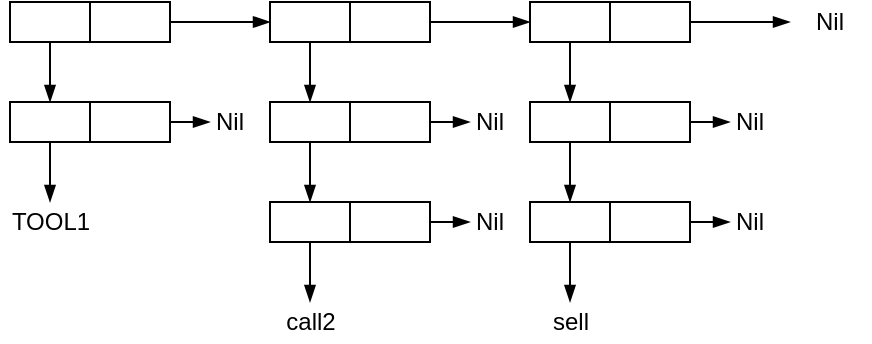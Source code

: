 <mxfile version="13.9.9" type="device"><diagram id="vVgejSHb8aWdrkX5DOxT" name="Страница 1"><mxGraphModel dx="793" dy="537" grid="1" gridSize="10" guides="1" tooltips="1" connect="1" arrows="1" fold="1" page="1" pageScale="1" pageWidth="827" pageHeight="1169" math="0" shadow="0"><root><mxCell id="0"/><mxCell id="1" parent="0"/><mxCell id="ctBNfygahTjbRZdx8UeW-1" value="" style="rounded=0;whiteSpace=wrap;html=1;" vertex="1" parent="1"><mxGeometry x="530" y="440" width="40" height="20" as="geometry"/></mxCell><mxCell id="uf1pgD1vwOxa0Cg9hHPr-1" value="" style="rounded=0;whiteSpace=wrap;html=1;" parent="1" vertex="1"><mxGeometry x="400" y="340" width="40" height="20" as="geometry"/></mxCell><mxCell id="uf1pgD1vwOxa0Cg9hHPr-2" value="" style="rounded=0;whiteSpace=wrap;html=1;" parent="1" vertex="1"><mxGeometry x="440" y="340" width="40" height="20" as="geometry"/></mxCell><mxCell id="uf1pgD1vwOxa0Cg9hHPr-3" value="" style="endArrow=blockThin;html=1;exitX=0.5;exitY=1;exitDx=0;exitDy=0;endFill=1;" parent="1" source="uf1pgD1vwOxa0Cg9hHPr-1" edge="1"><mxGeometry width="50" height="50" relative="1" as="geometry"><mxPoint x="450" y="410" as="sourcePoint"/><mxPoint x="420" y="390" as="targetPoint"/></mxGeometry></mxCell><mxCell id="uf1pgD1vwOxa0Cg9hHPr-4" value="" style="endArrow=blockThin;html=1;exitX=1;exitY=0.5;exitDx=0;exitDy=0;endFill=1;" parent="1" source="uf1pgD1vwOxa0Cg9hHPr-2" edge="1"><mxGeometry width="50" height="50" relative="1" as="geometry"><mxPoint x="430" y="370" as="sourcePoint"/><mxPoint x="530" y="350" as="targetPoint"/></mxGeometry></mxCell><mxCell id="uf1pgD1vwOxa0Cg9hHPr-5" value="Nil" style="text;html=1;strokeColor=none;fillColor=none;align=center;verticalAlign=middle;whiteSpace=wrap;rounded=0;" parent="1" vertex="1"><mxGeometry x="790" y="340" width="40" height="20" as="geometry"/></mxCell><mxCell id="uf1pgD1vwOxa0Cg9hHPr-6" value="TOOL1" style="text;html=1;align=center;verticalAlign=middle;resizable=0;points=[];autosize=1;" parent="1" vertex="1"><mxGeometry x="395" y="440" width="50" height="20" as="geometry"/></mxCell><mxCell id="uf1pgD1vwOxa0Cg9hHPr-7" value="" style="rounded=0;whiteSpace=wrap;html=1;" parent="1" vertex="1"><mxGeometry x="530" y="340" width="40" height="20" as="geometry"/></mxCell><mxCell id="uf1pgD1vwOxa0Cg9hHPr-8" value="" style="rounded=0;whiteSpace=wrap;html=1;" parent="1" vertex="1"><mxGeometry x="570" y="340" width="40" height="20" as="geometry"/></mxCell><mxCell id="uf1pgD1vwOxa0Cg9hHPr-9" value="" style="endArrow=blockThin;html=1;exitX=0.5;exitY=1;exitDx=0;exitDy=0;endFill=1;" parent="1" source="uf1pgD1vwOxa0Cg9hHPr-7" edge="1"><mxGeometry width="50" height="50" relative="1" as="geometry"><mxPoint x="580" y="410" as="sourcePoint"/><mxPoint x="550" y="390" as="targetPoint"/></mxGeometry></mxCell><mxCell id="uf1pgD1vwOxa0Cg9hHPr-10" value="" style="endArrow=blockThin;html=1;exitX=1;exitY=0.5;exitDx=0;exitDy=0;endFill=1;" parent="1" source="uf1pgD1vwOxa0Cg9hHPr-8" edge="1"><mxGeometry width="50" height="50" relative="1" as="geometry"><mxPoint x="560" y="370" as="sourcePoint"/><mxPoint x="660" y="350" as="targetPoint"/></mxGeometry></mxCell><mxCell id="uf1pgD1vwOxa0Cg9hHPr-11" value="call2" style="text;html=1;align=center;verticalAlign=middle;resizable=0;points=[];autosize=1;" parent="1" vertex="1"><mxGeometry x="530" y="490" width="40" height="20" as="geometry"/></mxCell><mxCell id="uf1pgD1vwOxa0Cg9hHPr-12" value="" style="rounded=0;whiteSpace=wrap;html=1;" parent="1" vertex="1"><mxGeometry x="660" y="340" width="40" height="20" as="geometry"/></mxCell><mxCell id="uf1pgD1vwOxa0Cg9hHPr-13" value="" style="rounded=0;whiteSpace=wrap;html=1;" parent="1" vertex="1"><mxGeometry x="700" y="340" width="40" height="20" as="geometry"/></mxCell><mxCell id="uf1pgD1vwOxa0Cg9hHPr-14" value="" style="endArrow=blockThin;html=1;exitX=0.5;exitY=1;exitDx=0;exitDy=0;endFill=1;" parent="1" source="uf1pgD1vwOxa0Cg9hHPr-12" edge="1"><mxGeometry width="50" height="50" relative="1" as="geometry"><mxPoint x="710" y="410" as="sourcePoint"/><mxPoint x="680" y="390" as="targetPoint"/></mxGeometry></mxCell><mxCell id="uf1pgD1vwOxa0Cg9hHPr-15" value="" style="endArrow=blockThin;html=1;exitX=1;exitY=0.5;exitDx=0;exitDy=0;endFill=1;" parent="1" source="uf1pgD1vwOxa0Cg9hHPr-13" edge="1"><mxGeometry width="50" height="50" relative="1" as="geometry"><mxPoint x="690" y="370" as="sourcePoint"/><mxPoint x="790" y="350" as="targetPoint"/></mxGeometry></mxCell><mxCell id="uf1pgD1vwOxa0Cg9hHPr-16" value="sell" style="text;html=1;align=center;verticalAlign=middle;resizable=0;points=[];autosize=1;" parent="1" vertex="1"><mxGeometry x="665" y="490" width="30" height="20" as="geometry"/></mxCell><mxCell id="uf1pgD1vwOxa0Cg9hHPr-17" value="" style="rounded=0;whiteSpace=wrap;html=1;" parent="1" vertex="1"><mxGeometry x="400" y="390" width="40" height="20" as="geometry"/></mxCell><mxCell id="uf1pgD1vwOxa0Cg9hHPr-18" value="" style="rounded=0;whiteSpace=wrap;html=1;" parent="1" vertex="1"><mxGeometry x="440" y="390" width="40" height="20" as="geometry"/></mxCell><mxCell id="uf1pgD1vwOxa0Cg9hHPr-19" value="" style="endArrow=blockThin;html=1;exitX=0.5;exitY=1;exitDx=0;exitDy=0;endFill=1;" parent="1" source="uf1pgD1vwOxa0Cg9hHPr-17" edge="1"><mxGeometry width="50" height="50" relative="1" as="geometry"><mxPoint x="450" y="460" as="sourcePoint"/><mxPoint x="420" y="440" as="targetPoint"/></mxGeometry></mxCell><mxCell id="uf1pgD1vwOxa0Cg9hHPr-20" value="" style="endArrow=blockThin;html=1;exitX=1;exitY=0.5;exitDx=0;exitDy=0;endFill=1;" parent="1" source="uf1pgD1vwOxa0Cg9hHPr-18" edge="1"><mxGeometry width="50" height="50" relative="1" as="geometry"><mxPoint x="430" y="420" as="sourcePoint"/><mxPoint x="500" y="400" as="targetPoint"/></mxGeometry></mxCell><mxCell id="uf1pgD1vwOxa0Cg9hHPr-22" value="" style="rounded=0;whiteSpace=wrap;html=1;" parent="1" vertex="1"><mxGeometry x="530" y="390" width="40" height="20" as="geometry"/></mxCell><mxCell id="uf1pgD1vwOxa0Cg9hHPr-23" value="" style="rounded=0;whiteSpace=wrap;html=1;" parent="1" vertex="1"><mxGeometry x="570" y="390" width="40" height="20" as="geometry"/></mxCell><mxCell id="uf1pgD1vwOxa0Cg9hHPr-24" value="" style="endArrow=blockThin;html=1;exitX=0.5;exitY=1;exitDx=0;exitDy=0;endFill=1;" parent="1" source="uf1pgD1vwOxa0Cg9hHPr-22" edge="1"><mxGeometry width="50" height="50" relative="1" as="geometry"><mxPoint x="580" y="460" as="sourcePoint"/><mxPoint x="550" y="440" as="targetPoint"/></mxGeometry></mxCell><mxCell id="uf1pgD1vwOxa0Cg9hHPr-26" value="" style="rounded=0;whiteSpace=wrap;html=1;" parent="1" vertex="1"><mxGeometry x="660" y="390" width="40" height="20" as="geometry"/></mxCell><mxCell id="uf1pgD1vwOxa0Cg9hHPr-27" value="" style="rounded=0;whiteSpace=wrap;html=1;" parent="1" vertex="1"><mxGeometry x="700" y="390" width="40" height="20" as="geometry"/></mxCell><mxCell id="uf1pgD1vwOxa0Cg9hHPr-28" value="" style="endArrow=blockThin;html=1;exitX=0.5;exitY=1;exitDx=0;exitDy=0;endFill=1;" parent="1" source="uf1pgD1vwOxa0Cg9hHPr-26" edge="1"><mxGeometry width="50" height="50" relative="1" as="geometry"><mxPoint x="710" y="460" as="sourcePoint"/><mxPoint x="680" y="440" as="targetPoint"/></mxGeometry></mxCell><mxCell id="uf1pgD1vwOxa0Cg9hHPr-30" value="Nil" style="text;html=1;strokeColor=none;fillColor=none;align=center;verticalAlign=middle;whiteSpace=wrap;rounded=0;" parent="1" vertex="1"><mxGeometry x="490" y="390" width="40" height="20" as="geometry"/></mxCell><mxCell id="uf1pgD1vwOxa0Cg9hHPr-31" value="" style="endArrow=blockThin;html=1;exitX=1;exitY=0.5;exitDx=0;exitDy=0;endFill=1;" parent="1" edge="1"><mxGeometry width="50" height="50" relative="1" as="geometry"><mxPoint x="610" y="400" as="sourcePoint"/><mxPoint x="630" y="400" as="targetPoint"/></mxGeometry></mxCell><mxCell id="uf1pgD1vwOxa0Cg9hHPr-32" value="Nil" style="text;html=1;strokeColor=none;fillColor=none;align=center;verticalAlign=middle;whiteSpace=wrap;rounded=0;" parent="1" vertex="1"><mxGeometry x="620" y="390" width="40" height="20" as="geometry"/></mxCell><mxCell id="uf1pgD1vwOxa0Cg9hHPr-33" value="" style="endArrow=blockThin;html=1;exitX=1;exitY=0.5;exitDx=0;exitDy=0;endFill=1;" parent="1" edge="1"><mxGeometry width="50" height="50" relative="1" as="geometry"><mxPoint x="740" y="400" as="sourcePoint"/><mxPoint x="760" y="400" as="targetPoint"/></mxGeometry></mxCell><mxCell id="uf1pgD1vwOxa0Cg9hHPr-34" value="Nil" style="text;html=1;strokeColor=none;fillColor=none;align=center;verticalAlign=middle;whiteSpace=wrap;rounded=0;" parent="1" vertex="1"><mxGeometry x="750" y="390" width="40" height="20" as="geometry"/></mxCell><mxCell id="ctBNfygahTjbRZdx8UeW-2" value="" style="rounded=0;whiteSpace=wrap;html=1;" vertex="1" parent="1"><mxGeometry x="570" y="440" width="40" height="20" as="geometry"/></mxCell><mxCell id="ctBNfygahTjbRZdx8UeW-3" value="" style="endArrow=blockThin;html=1;exitX=0.5;exitY=1;exitDx=0;exitDy=0;endFill=1;" edge="1" parent="1" source="ctBNfygahTjbRZdx8UeW-1"><mxGeometry width="50" height="50" relative="1" as="geometry"><mxPoint x="580" y="510" as="sourcePoint"/><mxPoint x="550" y="490" as="targetPoint"/></mxGeometry></mxCell><mxCell id="ctBNfygahTjbRZdx8UeW-4" value="" style="endArrow=blockThin;html=1;exitX=1;exitY=0.5;exitDx=0;exitDy=0;endFill=1;" edge="1" parent="1"><mxGeometry width="50" height="50" relative="1" as="geometry"><mxPoint x="610" y="450" as="sourcePoint"/><mxPoint x="630" y="450" as="targetPoint"/></mxGeometry></mxCell><mxCell id="ctBNfygahTjbRZdx8UeW-5" value="Nil" style="text;html=1;strokeColor=none;fillColor=none;align=center;verticalAlign=middle;whiteSpace=wrap;rounded=0;" vertex="1" parent="1"><mxGeometry x="620" y="440" width="40" height="20" as="geometry"/></mxCell><mxCell id="ctBNfygahTjbRZdx8UeW-6" value="" style="rounded=0;whiteSpace=wrap;html=1;" vertex="1" parent="1"><mxGeometry x="660" y="440" width="40" height="20" as="geometry"/></mxCell><mxCell id="ctBNfygahTjbRZdx8UeW-7" value="" style="rounded=0;whiteSpace=wrap;html=1;" vertex="1" parent="1"><mxGeometry x="700" y="440" width="40" height="20" as="geometry"/></mxCell><mxCell id="ctBNfygahTjbRZdx8UeW-8" value="" style="endArrow=blockThin;html=1;exitX=0.5;exitY=1;exitDx=0;exitDy=0;endFill=1;" edge="1" source="ctBNfygahTjbRZdx8UeW-6" parent="1"><mxGeometry width="50" height="50" relative="1" as="geometry"><mxPoint x="710" y="510" as="sourcePoint"/><mxPoint x="680" y="490" as="targetPoint"/></mxGeometry></mxCell><mxCell id="ctBNfygahTjbRZdx8UeW-9" value="" style="endArrow=blockThin;html=1;exitX=1;exitY=0.5;exitDx=0;exitDy=0;endFill=1;" edge="1" parent="1"><mxGeometry width="50" height="50" relative="1" as="geometry"><mxPoint x="740" y="450" as="sourcePoint"/><mxPoint x="760" y="450" as="targetPoint"/></mxGeometry></mxCell><mxCell id="ctBNfygahTjbRZdx8UeW-10" value="Nil" style="text;html=1;strokeColor=none;fillColor=none;align=center;verticalAlign=middle;whiteSpace=wrap;rounded=0;" vertex="1" parent="1"><mxGeometry x="750" y="440" width="40" height="20" as="geometry"/></mxCell></root></mxGraphModel></diagram></mxfile>